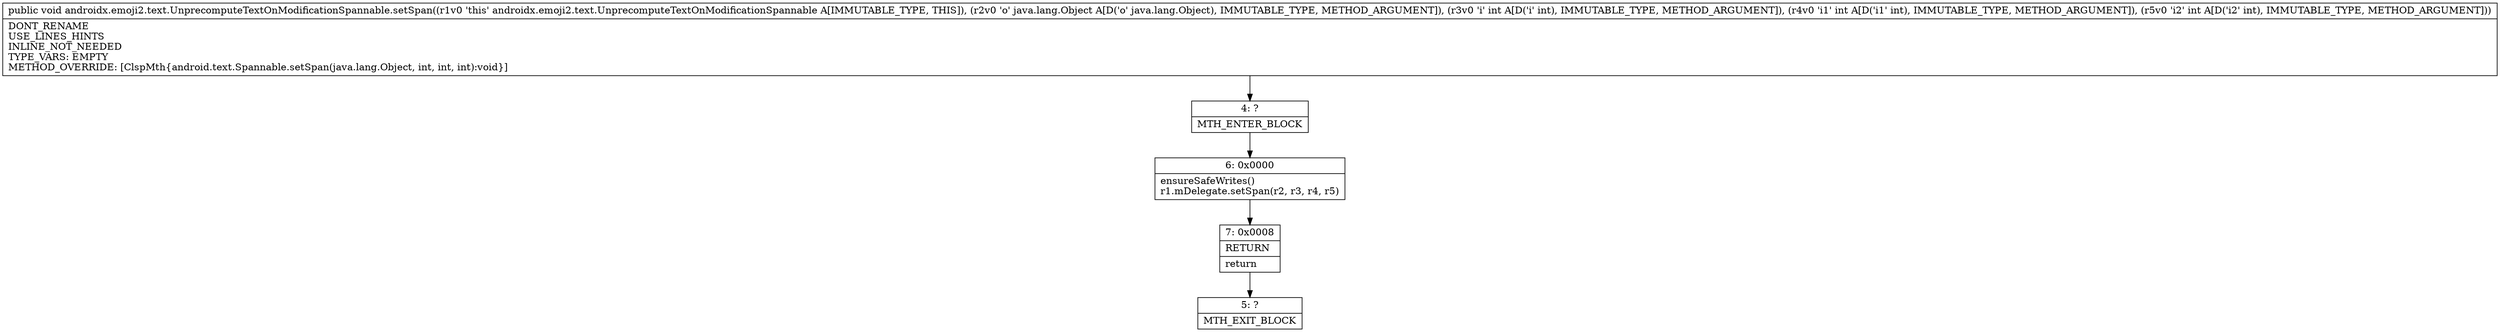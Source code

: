 digraph "CFG forandroidx.emoji2.text.UnprecomputeTextOnModificationSpannable.setSpan(Ljava\/lang\/Object;III)V" {
Node_4 [shape=record,label="{4\:\ ?|MTH_ENTER_BLOCK\l}"];
Node_6 [shape=record,label="{6\:\ 0x0000|ensureSafeWrites()\lr1.mDelegate.setSpan(r2, r3, r4, r5)\l}"];
Node_7 [shape=record,label="{7\:\ 0x0008|RETURN\l|return\l}"];
Node_5 [shape=record,label="{5\:\ ?|MTH_EXIT_BLOCK\l}"];
MethodNode[shape=record,label="{public void androidx.emoji2.text.UnprecomputeTextOnModificationSpannable.setSpan((r1v0 'this' androidx.emoji2.text.UnprecomputeTextOnModificationSpannable A[IMMUTABLE_TYPE, THIS]), (r2v0 'o' java.lang.Object A[D('o' java.lang.Object), IMMUTABLE_TYPE, METHOD_ARGUMENT]), (r3v0 'i' int A[D('i' int), IMMUTABLE_TYPE, METHOD_ARGUMENT]), (r4v0 'i1' int A[D('i1' int), IMMUTABLE_TYPE, METHOD_ARGUMENT]), (r5v0 'i2' int A[D('i2' int), IMMUTABLE_TYPE, METHOD_ARGUMENT]))  | DONT_RENAME\lUSE_LINES_HINTS\lINLINE_NOT_NEEDED\lTYPE_VARS: EMPTY\lMETHOD_OVERRIDE: [ClspMth\{android.text.Spannable.setSpan(java.lang.Object, int, int, int):void\}]\l}"];
MethodNode -> Node_4;Node_4 -> Node_6;
Node_6 -> Node_7;
Node_7 -> Node_5;
}

